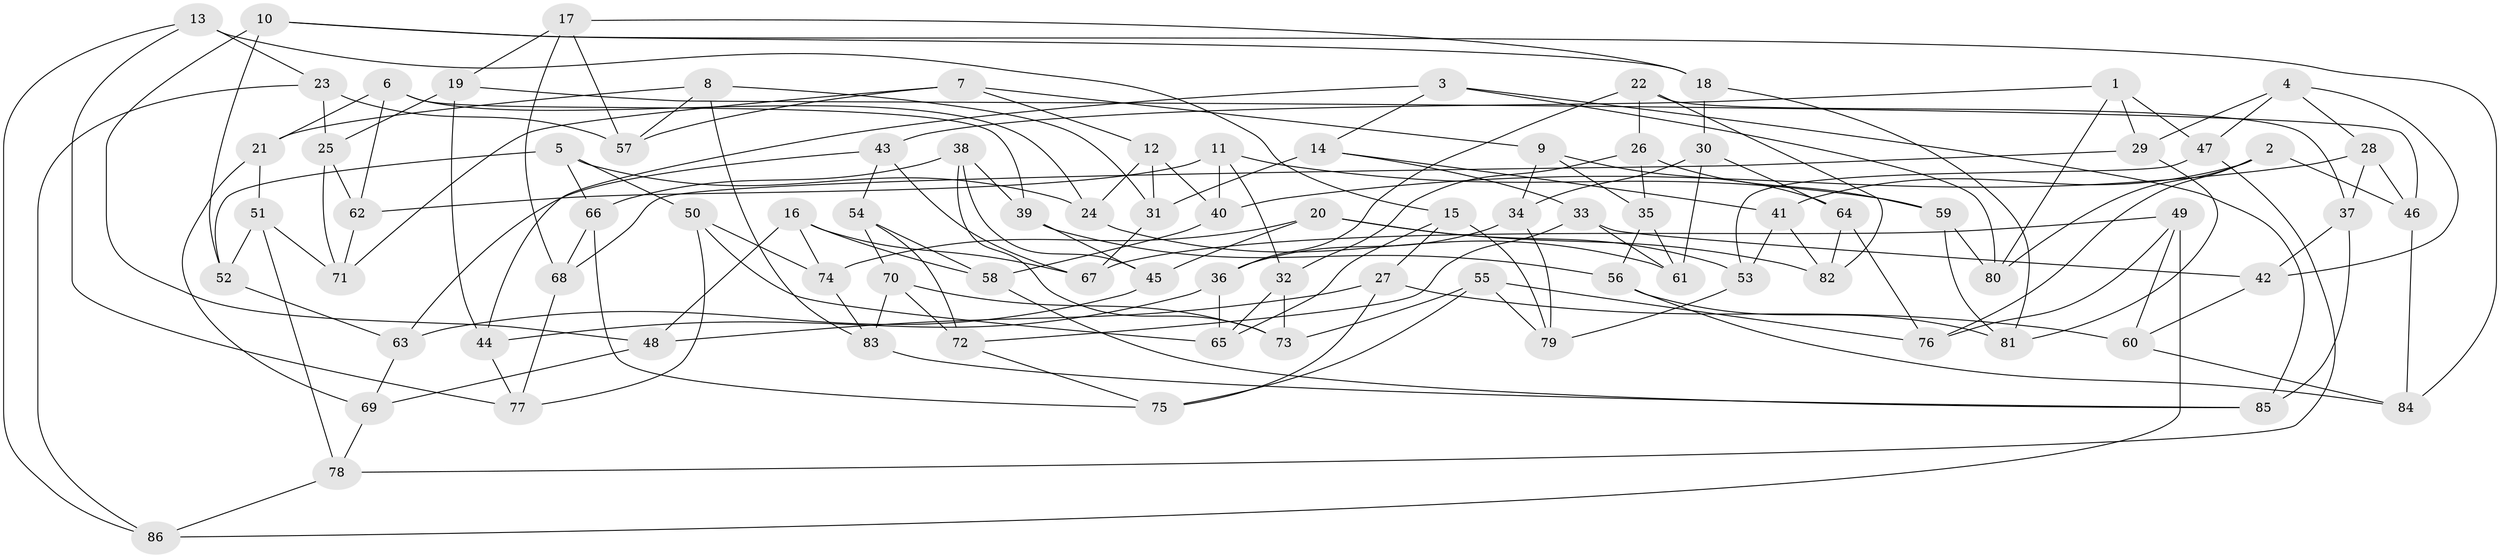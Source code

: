// Generated by graph-tools (version 1.1) at 2025/57/03/09/25 04:57:57]
// undirected, 86 vertices, 172 edges
graph export_dot {
graph [start="1"]
  node [color=gray90,style=filled];
  1;
  2;
  3;
  4;
  5;
  6;
  7;
  8;
  9;
  10;
  11;
  12;
  13;
  14;
  15;
  16;
  17;
  18;
  19;
  20;
  21;
  22;
  23;
  24;
  25;
  26;
  27;
  28;
  29;
  30;
  31;
  32;
  33;
  34;
  35;
  36;
  37;
  38;
  39;
  40;
  41;
  42;
  43;
  44;
  45;
  46;
  47;
  48;
  49;
  50;
  51;
  52;
  53;
  54;
  55;
  56;
  57;
  58;
  59;
  60;
  61;
  62;
  63;
  64;
  65;
  66;
  67;
  68;
  69;
  70;
  71;
  72;
  73;
  74;
  75;
  76;
  77;
  78;
  79;
  80;
  81;
  82;
  83;
  84;
  85;
  86;
  1 -- 29;
  1 -- 80;
  1 -- 47;
  1 -- 43;
  2 -- 80;
  2 -- 46;
  2 -- 41;
  2 -- 76;
  3 -- 14;
  3 -- 44;
  3 -- 80;
  3 -- 85;
  4 -- 42;
  4 -- 28;
  4 -- 29;
  4 -- 47;
  5 -- 24;
  5 -- 66;
  5 -- 52;
  5 -- 50;
  6 -- 39;
  6 -- 21;
  6 -- 62;
  6 -- 24;
  7 -- 71;
  7 -- 12;
  7 -- 57;
  7 -- 9;
  8 -- 83;
  8 -- 57;
  8 -- 21;
  8 -- 31;
  9 -- 35;
  9 -- 34;
  9 -- 64;
  10 -- 84;
  10 -- 52;
  10 -- 48;
  10 -- 18;
  11 -- 32;
  11 -- 40;
  11 -- 62;
  11 -- 59;
  12 -- 40;
  12 -- 24;
  12 -- 31;
  13 -- 77;
  13 -- 86;
  13 -- 15;
  13 -- 23;
  14 -- 33;
  14 -- 41;
  14 -- 31;
  15 -- 65;
  15 -- 79;
  15 -- 27;
  16 -- 74;
  16 -- 58;
  16 -- 67;
  16 -- 48;
  17 -- 68;
  17 -- 57;
  17 -- 18;
  17 -- 19;
  18 -- 30;
  18 -- 81;
  19 -- 46;
  19 -- 44;
  19 -- 25;
  20 -- 53;
  20 -- 74;
  20 -- 82;
  20 -- 45;
  21 -- 51;
  21 -- 69;
  22 -- 37;
  22 -- 26;
  22 -- 36;
  22 -- 82;
  23 -- 57;
  23 -- 86;
  23 -- 25;
  24 -- 61;
  25 -- 62;
  25 -- 71;
  26 -- 35;
  26 -- 32;
  26 -- 59;
  27 -- 48;
  27 -- 60;
  27 -- 75;
  28 -- 40;
  28 -- 46;
  28 -- 37;
  29 -- 68;
  29 -- 81;
  30 -- 34;
  30 -- 61;
  30 -- 64;
  31 -- 67;
  32 -- 65;
  32 -- 73;
  33 -- 42;
  33 -- 72;
  33 -- 61;
  34 -- 36;
  34 -- 79;
  35 -- 61;
  35 -- 56;
  36 -- 44;
  36 -- 65;
  37 -- 85;
  37 -- 42;
  38 -- 39;
  38 -- 73;
  38 -- 45;
  38 -- 66;
  39 -- 56;
  39 -- 45;
  40 -- 58;
  41 -- 82;
  41 -- 53;
  42 -- 60;
  43 -- 67;
  43 -- 63;
  43 -- 54;
  44 -- 77;
  45 -- 63;
  46 -- 84;
  47 -- 53;
  47 -- 78;
  48 -- 69;
  49 -- 60;
  49 -- 86;
  49 -- 67;
  49 -- 76;
  50 -- 77;
  50 -- 65;
  50 -- 74;
  51 -- 78;
  51 -- 71;
  51 -- 52;
  52 -- 63;
  53 -- 79;
  54 -- 58;
  54 -- 70;
  54 -- 72;
  55 -- 73;
  55 -- 76;
  55 -- 79;
  55 -- 75;
  56 -- 81;
  56 -- 84;
  58 -- 85;
  59 -- 80;
  59 -- 81;
  60 -- 84;
  62 -- 71;
  63 -- 69;
  64 -- 82;
  64 -- 76;
  66 -- 75;
  66 -- 68;
  68 -- 77;
  69 -- 78;
  70 -- 83;
  70 -- 73;
  70 -- 72;
  72 -- 75;
  74 -- 83;
  78 -- 86;
  83 -- 85;
}
